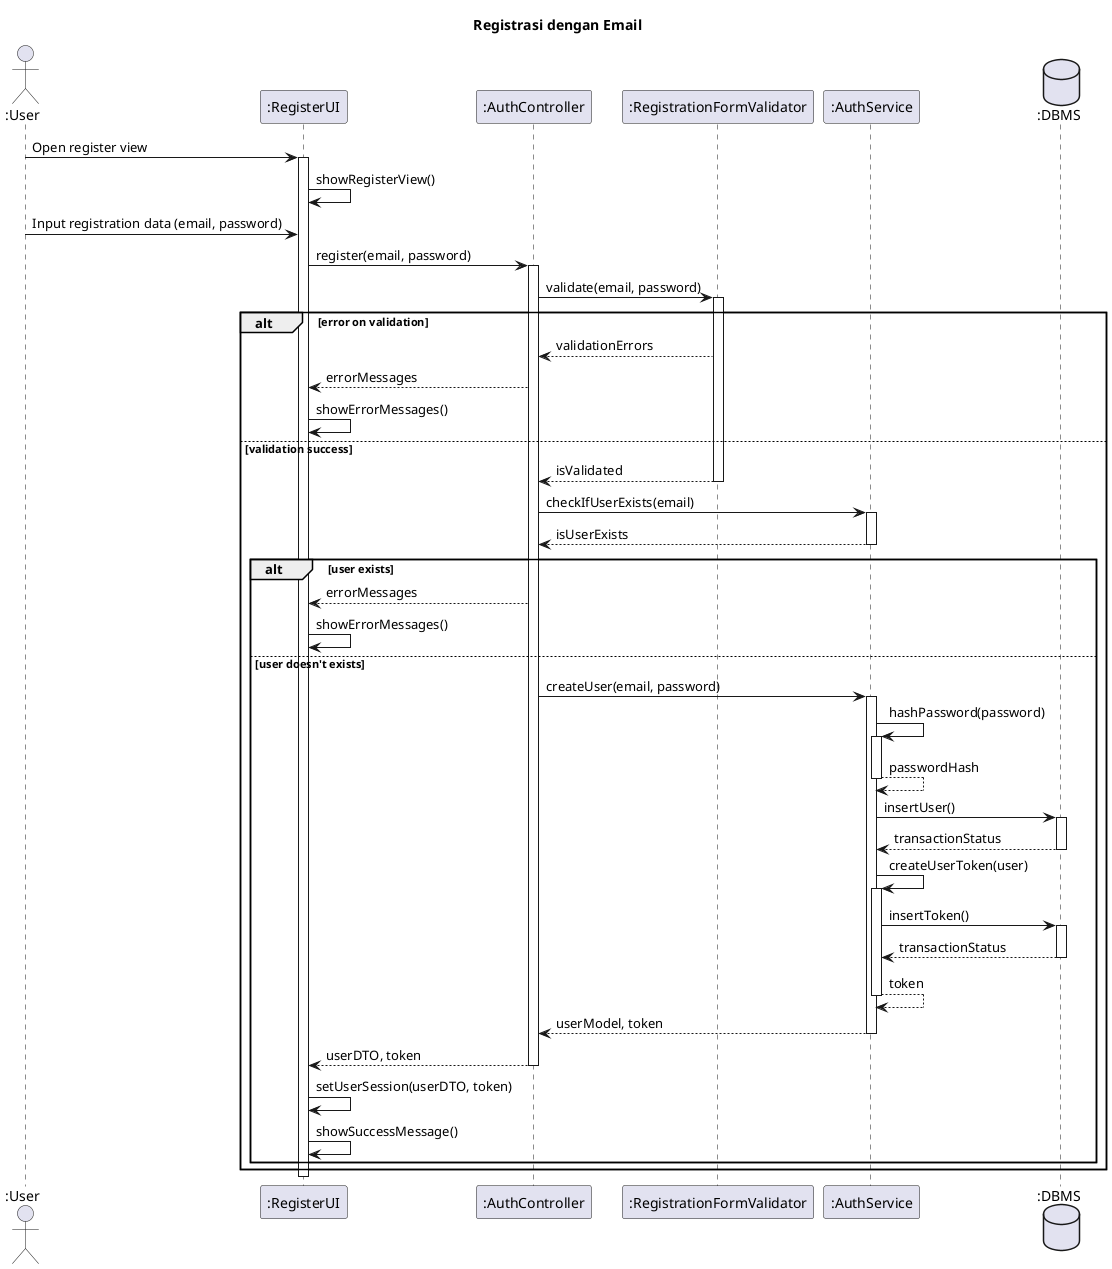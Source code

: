 @startuml UC-AUTH-001 - Registrasi dengan Email
skinparam wrapWidth 140

title Registrasi dengan Email

actor ":User" as user
participant ":RegisterUI" as view
participant ":AuthController" as controller
participant ":RegistrationFormValidator" as validator 
participant ":AuthService" as service
database ":DBMS" as db

user -> view ++: Open register view
view -> view: showRegisterView()

user -> view: Input registration data (email, password)

view -> controller ++: register(email, password)

controller -> validator ++: validate(email, password)

alt error on validation
  validator --> controller: validationErrors
  controller --> view: errorMessages
  view -> view: showErrorMessages()

else validation success
  return isValidated

  controller -> service ++: checkIfUserExists(email)
    return isUserExists

  alt user exists
    controller --> view: errorMessages
    view -> view: showErrorMessages()

  else user doesn't exists
    controller -> service ++: createUser(email, password)
    service -> service ++: hashPassword(password)
    service --> service --: passwordHash

    service -> db ++: insertUser()

    db --> service --: transactionStatus

    service -> service ++: createUserToken(user)

    service -> db ++: insertToken()

    db --> service --: transactionStatus

    service --> service --: token

    service --> controller --: userModel, token

    controller --> view --: userDTO, token

    view -> view: setUserSession(userDTO, token)

    view -> view: showSuccessMessage()
  end
end

deactivate view